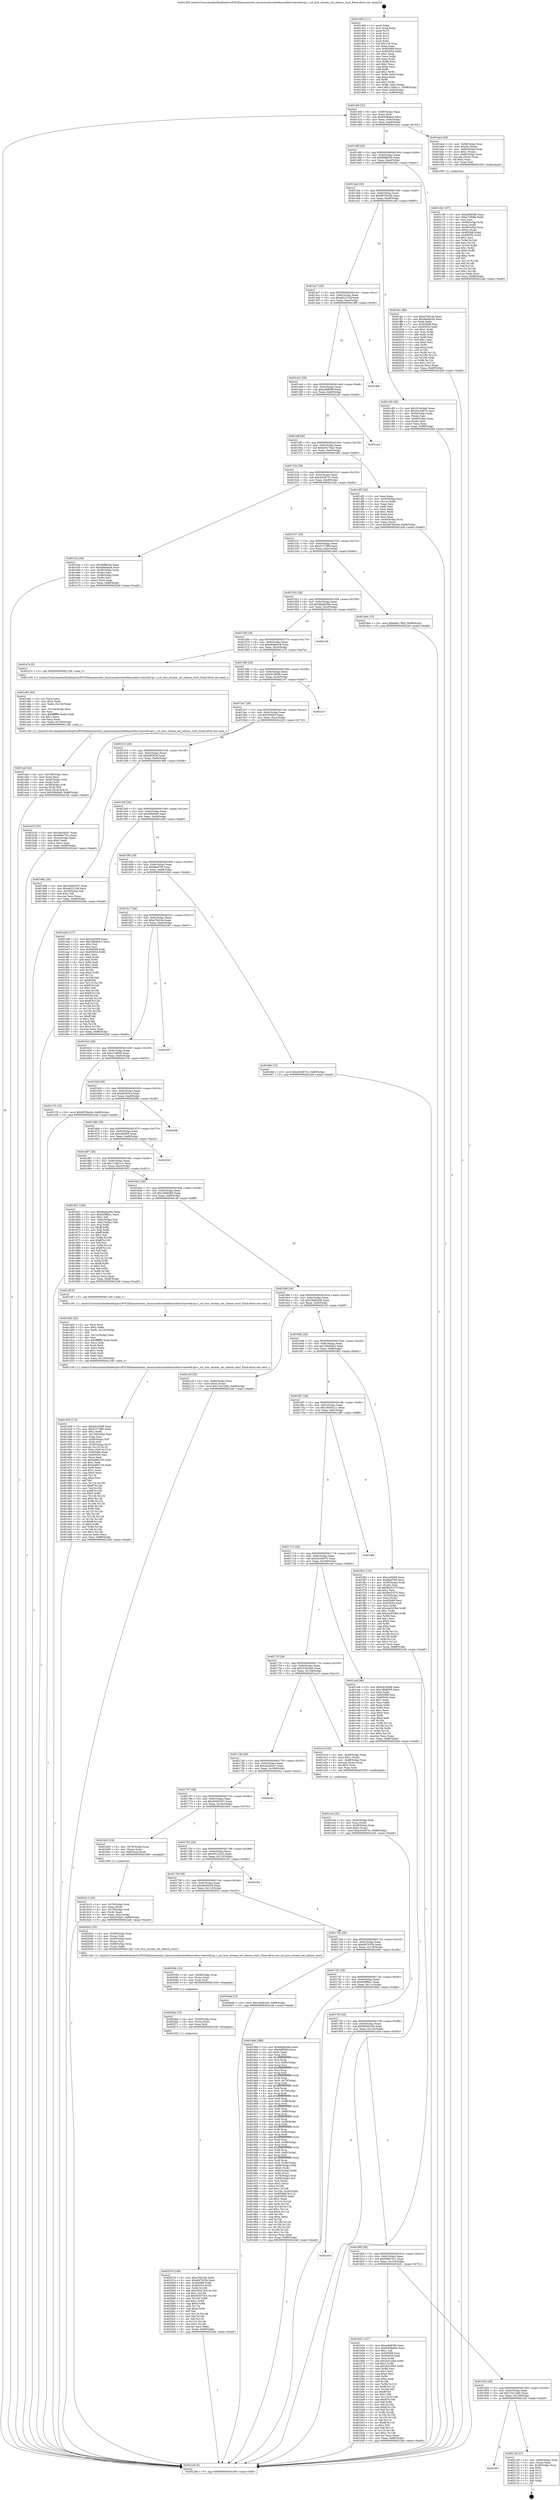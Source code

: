 digraph "0x401400" {
  label = "0x401400 (/mnt/c/Users/mathe/Desktop/tcc/POCII/binaries/extr_linuxsoundsocintelhaswellsst-haswell-ipc.c_sst_hsw_stream_set_silence_start_Final-ollvm.out::main(0))"
  labelloc = "t"
  node[shape=record]

  Entry [label="",width=0.3,height=0.3,shape=circle,fillcolor=black,style=filled]
  "0x40146f" [label="{
     0x40146f [32]\l
     | [instrs]\l
     &nbsp;&nbsp;0x40146f \<+6\>: mov -0x88(%rbp),%eax\l
     &nbsp;&nbsp;0x401475 \<+2\>: mov %eax,%ecx\l
     &nbsp;&nbsp;0x401477 \<+6\>: sub $0x8408a6a0,%ecx\l
     &nbsp;&nbsp;0x40147d \<+6\>: mov %eax,-0x9c(%rbp)\l
     &nbsp;&nbsp;0x401483 \<+6\>: mov %ecx,-0xa0(%rbp)\l
     &nbsp;&nbsp;0x401489 \<+6\>: je 0000000000401be4 \<main+0x7e4\>\l
  }"]
  "0x401be4" [label="{
     0x401be4 [39]\l
     | [instrs]\l
     &nbsp;&nbsp;0x401be4 \<+4\>: mov -0x68(%rbp),%rax\l
     &nbsp;&nbsp;0x401be8 \<+6\>: movl $0x64,(%rax)\l
     &nbsp;&nbsp;0x401bee \<+4\>: mov -0x60(%rbp),%rax\l
     &nbsp;&nbsp;0x401bf2 \<+6\>: movl $0x1,(%rax)\l
     &nbsp;&nbsp;0x401bf8 \<+4\>: mov -0x60(%rbp),%rax\l
     &nbsp;&nbsp;0x401bfc \<+3\>: movslq (%rax),%rax\l
     &nbsp;&nbsp;0x401bff \<+4\>: shl $0x2,%rax\l
     &nbsp;&nbsp;0x401c03 \<+3\>: mov %rax,%rdi\l
     &nbsp;&nbsp;0x401c06 \<+5\>: call 0000000000401050 \<malloc@plt\>\l
     | [calls]\l
     &nbsp;&nbsp;0x401050 \{1\} (unknown)\l
  }"]
  "0x40148f" [label="{
     0x40148f [28]\l
     | [instrs]\l
     &nbsp;&nbsp;0x40148f \<+5\>: jmp 0000000000401494 \<main+0x94\>\l
     &nbsp;&nbsp;0x401494 \<+6\>: mov -0x9c(%rbp),%eax\l
     &nbsp;&nbsp;0x40149a \<+5\>: sub $0x86ffa326,%eax\l
     &nbsp;&nbsp;0x40149f \<+6\>: mov %eax,-0xa4(%rbp)\l
     &nbsp;&nbsp;0x4014a5 \<+6\>: je 0000000000401fec \<main+0xbec\>\l
  }"]
  Exit [label="",width=0.3,height=0.3,shape=circle,fillcolor=black,style=filled,peripheries=2]
  "0x401fec" [label="{
     0x401fec [86]\l
     | [instrs]\l
     &nbsp;&nbsp;0x401fec \<+5\>: mov $0xa76d19a,%eax\l
     &nbsp;&nbsp;0x401ff1 \<+5\>: mov $0x4fa0453d,%ecx\l
     &nbsp;&nbsp;0x401ff6 \<+2\>: xor %edx,%edx\l
     &nbsp;&nbsp;0x401ff8 \<+7\>: mov 0x405068,%esi\l
     &nbsp;&nbsp;0x401fff \<+7\>: mov 0x405054,%edi\l
     &nbsp;&nbsp;0x402006 \<+3\>: sub $0x1,%edx\l
     &nbsp;&nbsp;0x402009 \<+3\>: mov %esi,%r8d\l
     &nbsp;&nbsp;0x40200c \<+3\>: add %edx,%r8d\l
     &nbsp;&nbsp;0x40200f \<+4\>: imul %r8d,%esi\l
     &nbsp;&nbsp;0x402013 \<+3\>: and $0x1,%esi\l
     &nbsp;&nbsp;0x402016 \<+3\>: cmp $0x0,%esi\l
     &nbsp;&nbsp;0x402019 \<+4\>: sete %r9b\l
     &nbsp;&nbsp;0x40201d \<+3\>: cmp $0xa,%edi\l
     &nbsp;&nbsp;0x402020 \<+4\>: setl %r10b\l
     &nbsp;&nbsp;0x402024 \<+3\>: mov %r9b,%r11b\l
     &nbsp;&nbsp;0x402027 \<+3\>: and %r10b,%r11b\l
     &nbsp;&nbsp;0x40202a \<+3\>: xor %r10b,%r9b\l
     &nbsp;&nbsp;0x40202d \<+3\>: or %r9b,%r11b\l
     &nbsp;&nbsp;0x402030 \<+4\>: test $0x1,%r11b\l
     &nbsp;&nbsp;0x402034 \<+3\>: cmovne %ecx,%eax\l
     &nbsp;&nbsp;0x402037 \<+6\>: mov %eax,-0x88(%rbp)\l
     &nbsp;&nbsp;0x40203d \<+5\>: jmp 00000000004022a8 \<main+0xea8\>\l
  }"]
  "0x4014ab" [label="{
     0x4014ab [28]\l
     | [instrs]\l
     &nbsp;&nbsp;0x4014ab \<+5\>: jmp 00000000004014b0 \<main+0xb0\>\l
     &nbsp;&nbsp;0x4014b0 \<+6\>: mov -0x9c(%rbp),%eax\l
     &nbsp;&nbsp;0x4014b6 \<+5\>: sub $0x9876bc0d,%eax\l
     &nbsp;&nbsp;0x4014bb \<+6\>: mov %eax,-0xa8(%rbp)\l
     &nbsp;&nbsp;0x4014c1 \<+6\>: je 0000000000401c85 \<main+0x885\>\l
  }"]
  "0x401847" [label="{
     0x401847\l
  }", style=dashed]
  "0x401c85" [label="{
     0x401c85 [36]\l
     | [instrs]\l
     &nbsp;&nbsp;0x401c85 \<+5\>: mov $0x323a3da0,%eax\l
     &nbsp;&nbsp;0x401c8a \<+5\>: mov $0x20c44976,%ecx\l
     &nbsp;&nbsp;0x401c8f \<+4\>: mov -0x50(%rbp),%rdx\l
     &nbsp;&nbsp;0x401c93 \<+2\>: mov (%rdx),%esi\l
     &nbsp;&nbsp;0x401c95 \<+4\>: mov -0x60(%rbp),%rdx\l
     &nbsp;&nbsp;0x401c99 \<+2\>: cmp (%rdx),%esi\l
     &nbsp;&nbsp;0x401c9b \<+3\>: cmovl %ecx,%eax\l
     &nbsp;&nbsp;0x401c9e \<+6\>: mov %eax,-0x88(%rbp)\l
     &nbsp;&nbsp;0x401ca4 \<+5\>: jmp 00000000004022a8 \<main+0xea8\>\l
  }"]
  "0x4014c7" [label="{
     0x4014c7 [28]\l
     | [instrs]\l
     &nbsp;&nbsp;0x4014c7 \<+5\>: jmp 00000000004014cc \<main+0xcc\>\l
     &nbsp;&nbsp;0x4014cc \<+6\>: mov -0x9c(%rbp),%eax\l
     &nbsp;&nbsp;0x4014d2 \<+5\>: sub $0xa622124f,%eax\l
     &nbsp;&nbsp;0x4014d7 \<+6\>: mov %eax,-0xac(%rbp)\l
     &nbsp;&nbsp;0x4014dd \<+6\>: je 00000000004019f9 \<main+0x5f9\>\l
  }"]
  "0x402128" [label="{
     0x402128 [21]\l
     | [instrs]\l
     &nbsp;&nbsp;0x402128 \<+4\>: mov -0x80(%rbp),%rax\l
     &nbsp;&nbsp;0x40212c \<+2\>: mov (%rax),%eax\l
     &nbsp;&nbsp;0x40212e \<+4\>: lea -0x28(%rbp),%rsp\l
     &nbsp;&nbsp;0x402132 \<+1\>: pop %rbx\l
     &nbsp;&nbsp;0x402133 \<+2\>: pop %r12\l
     &nbsp;&nbsp;0x402135 \<+2\>: pop %r13\l
     &nbsp;&nbsp;0x402137 \<+2\>: pop %r14\l
     &nbsp;&nbsp;0x402139 \<+2\>: pop %r15\l
     &nbsp;&nbsp;0x40213b \<+1\>: pop %rbp\l
     &nbsp;&nbsp;0x40213c \<+1\>: ret\l
  }"]
  "0x4019f9" [label="{
     0x4019f9\l
  }", style=dashed]
  "0x4014e3" [label="{
     0x4014e3 [28]\l
     | [instrs]\l
     &nbsp;&nbsp;0x4014e3 \<+5\>: jmp 00000000004014e8 \<main+0xe8\>\l
     &nbsp;&nbsp;0x4014e8 \<+6\>: mov -0x9c(%rbp),%eax\l
     &nbsp;&nbsp;0x4014ee \<+5\>: sub $0xadfd83fb,%eax\l
     &nbsp;&nbsp;0x4014f3 \<+6\>: mov %eax,-0xb0(%rbp)\l
     &nbsp;&nbsp;0x4014f9 \<+6\>: je 00000000004021a0 \<main+0xda0\>\l
  }"]
  "0x402079" [label="{
     0x402079 [100]\l
     | [instrs]\l
     &nbsp;&nbsp;0x402079 \<+5\>: mov $0xa76d19a,%edx\l
     &nbsp;&nbsp;0x40207e \<+5\>: mov $0x4fd7025b,%ecx\l
     &nbsp;&nbsp;0x402083 \<+8\>: mov 0x405068,%r8d\l
     &nbsp;&nbsp;0x40208b \<+8\>: mov 0x405054,%r9d\l
     &nbsp;&nbsp;0x402093 \<+3\>: mov %r8d,%r10d\l
     &nbsp;&nbsp;0x402096 \<+7\>: add $0x50547dc5,%r10d\l
     &nbsp;&nbsp;0x40209d \<+4\>: sub $0x1,%r10d\l
     &nbsp;&nbsp;0x4020a1 \<+7\>: sub $0x50547dc5,%r10d\l
     &nbsp;&nbsp;0x4020a8 \<+4\>: imul %r10d,%r8d\l
     &nbsp;&nbsp;0x4020ac \<+4\>: and $0x1,%r8d\l
     &nbsp;&nbsp;0x4020b0 \<+4\>: cmp $0x0,%r8d\l
     &nbsp;&nbsp;0x4020b4 \<+4\>: sete %r11b\l
     &nbsp;&nbsp;0x4020b8 \<+4\>: cmp $0xa,%r9d\l
     &nbsp;&nbsp;0x4020bc \<+3\>: setl %bl\l
     &nbsp;&nbsp;0x4020bf \<+3\>: mov %r11b,%r14b\l
     &nbsp;&nbsp;0x4020c2 \<+3\>: and %bl,%r14b\l
     &nbsp;&nbsp;0x4020c5 \<+3\>: xor %bl,%r11b\l
     &nbsp;&nbsp;0x4020c8 \<+3\>: or %r11b,%r14b\l
     &nbsp;&nbsp;0x4020cb \<+4\>: test $0x1,%r14b\l
     &nbsp;&nbsp;0x4020cf \<+3\>: cmovne %ecx,%edx\l
     &nbsp;&nbsp;0x4020d2 \<+6\>: mov %edx,-0x88(%rbp)\l
     &nbsp;&nbsp;0x4020d8 \<+5\>: jmp 00000000004022a8 \<main+0xea8\>\l
  }"]
  "0x4021a0" [label="{
     0x4021a0\l
  }", style=dashed]
  "0x4014ff" [label="{
     0x4014ff [28]\l
     | [instrs]\l
     &nbsp;&nbsp;0x4014ff \<+5\>: jmp 0000000000401504 \<main+0x104\>\l
     &nbsp;&nbsp;0x401504 \<+6\>: mov -0x9c(%rbp),%eax\l
     &nbsp;&nbsp;0x40150a \<+5\>: sub $0xbe8178a3,%eax\l
     &nbsp;&nbsp;0x40150f \<+6\>: mov %eax,-0xb4(%rbp)\l
     &nbsp;&nbsp;0x401515 \<+6\>: je 0000000000401df3 \<main+0x9f3\>\l
  }"]
  "0x40206a" [label="{
     0x40206a [15]\l
     | [instrs]\l
     &nbsp;&nbsp;0x40206a \<+4\>: mov -0x40(%rbp),%rax\l
     &nbsp;&nbsp;0x40206e \<+3\>: mov (%rax),%rax\l
     &nbsp;&nbsp;0x402071 \<+3\>: mov %rax,%rdi\l
     &nbsp;&nbsp;0x402074 \<+5\>: call 0000000000401030 \<free@plt\>\l
     | [calls]\l
     &nbsp;&nbsp;0x401030 \{1\} (unknown)\l
  }"]
  "0x401df3" [label="{
     0x401df3 [42]\l
     | [instrs]\l
     &nbsp;&nbsp;0x401df3 \<+2\>: xor %eax,%eax\l
     &nbsp;&nbsp;0x401df5 \<+4\>: mov -0x50(%rbp),%rcx\l
     &nbsp;&nbsp;0x401df9 \<+2\>: mov (%rcx),%edx\l
     &nbsp;&nbsp;0x401dfb \<+2\>: mov %eax,%esi\l
     &nbsp;&nbsp;0x401dfd \<+2\>: sub %edx,%esi\l
     &nbsp;&nbsp;0x401dff \<+2\>: mov %eax,%edx\l
     &nbsp;&nbsp;0x401e01 \<+3\>: sub $0x1,%edx\l
     &nbsp;&nbsp;0x401e04 \<+2\>: add %edx,%esi\l
     &nbsp;&nbsp;0x401e06 \<+2\>: sub %esi,%eax\l
     &nbsp;&nbsp;0x401e08 \<+4\>: mov -0x50(%rbp),%rcx\l
     &nbsp;&nbsp;0x401e0c \<+2\>: mov %eax,(%rcx)\l
     &nbsp;&nbsp;0x401e0e \<+10\>: movl $0x9876bc0d,-0x88(%rbp)\l
     &nbsp;&nbsp;0x401e18 \<+5\>: jmp 00000000004022a8 \<main+0xea8\>\l
  }"]
  "0x40151b" [label="{
     0x40151b [28]\l
     | [instrs]\l
     &nbsp;&nbsp;0x40151b \<+5\>: jmp 0000000000401520 \<main+0x120\>\l
     &nbsp;&nbsp;0x401520 \<+6\>: mov -0x9c(%rbp),%eax\l
     &nbsp;&nbsp;0x401526 \<+5\>: sub $0xc043673c,%eax\l
     &nbsp;&nbsp;0x40152b \<+6\>: mov %eax,-0xb8(%rbp)\l
     &nbsp;&nbsp;0x401531 \<+6\>: je 0000000000401e5a \<main+0xa5a\>\l
  }"]
  "0x40205b" [label="{
     0x40205b [15]\l
     | [instrs]\l
     &nbsp;&nbsp;0x40205b \<+4\>: mov -0x58(%rbp),%rax\l
     &nbsp;&nbsp;0x40205f \<+3\>: mov (%rax),%rax\l
     &nbsp;&nbsp;0x402062 \<+3\>: mov %rax,%rdi\l
     &nbsp;&nbsp;0x402065 \<+5\>: call 0000000000401030 \<free@plt\>\l
     | [calls]\l
     &nbsp;&nbsp;0x401030 \{1\} (unknown)\l
  }"]
  "0x401e5a" [label="{
     0x401e5a [36]\l
     | [instrs]\l
     &nbsp;&nbsp;0x401e5a \<+5\>: mov $0x86ffa326,%eax\l
     &nbsp;&nbsp;0x401e5f \<+5\>: mov $0xe80ebe28,%ecx\l
     &nbsp;&nbsp;0x401e64 \<+4\>: mov -0x38(%rbp),%rdx\l
     &nbsp;&nbsp;0x401e68 \<+2\>: mov (%rdx),%esi\l
     &nbsp;&nbsp;0x401e6a \<+4\>: mov -0x48(%rbp),%rdx\l
     &nbsp;&nbsp;0x401e6e \<+2\>: cmp (%rdx),%esi\l
     &nbsp;&nbsp;0x401e70 \<+3\>: cmovl %ecx,%eax\l
     &nbsp;&nbsp;0x401e73 \<+6\>: mov %eax,-0x88(%rbp)\l
     &nbsp;&nbsp;0x401e79 \<+5\>: jmp 00000000004022a8 \<main+0xea8\>\l
  }"]
  "0x401537" [label="{
     0x401537 [28]\l
     | [instrs]\l
     &nbsp;&nbsp;0x401537 \<+5\>: jmp 000000000040153c \<main+0x13c\>\l
     &nbsp;&nbsp;0x40153c \<+6\>: mov -0x9c(%rbp),%eax\l
     &nbsp;&nbsp;0x401542 \<+5\>: sub $0xd1573ff4,%eax\l
     &nbsp;&nbsp;0x401547 \<+6\>: mov %eax,-0xbc(%rbp)\l
     &nbsp;&nbsp;0x40154d \<+6\>: je 0000000000401de4 \<main+0x9e4\>\l
  }"]
  "0x401eaf" [label="{
     0x401eaf [42]\l
     | [instrs]\l
     &nbsp;&nbsp;0x401eaf \<+6\>: mov -0x138(%rbp),%ecx\l
     &nbsp;&nbsp;0x401eb5 \<+3\>: imul %eax,%ecx\l
     &nbsp;&nbsp;0x401eb8 \<+4\>: mov -0x40(%rbp),%rdi\l
     &nbsp;&nbsp;0x401ebc \<+3\>: mov (%rdi),%rdi\l
     &nbsp;&nbsp;0x401ebf \<+4\>: mov -0x38(%rbp),%r8\l
     &nbsp;&nbsp;0x401ec3 \<+3\>: movslq (%r8),%r8\l
     &nbsp;&nbsp;0x401ec6 \<+4\>: mov %ecx,(%rdi,%r8,4)\l
     &nbsp;&nbsp;0x401eca \<+10\>: movl $0x589d0d6,-0x88(%rbp)\l
     &nbsp;&nbsp;0x401ed4 \<+5\>: jmp 00000000004022a8 \<main+0xea8\>\l
  }"]
  "0x401de4" [label="{
     0x401de4 [15]\l
     | [instrs]\l
     &nbsp;&nbsp;0x401de4 \<+10\>: movl $0xbe8178a3,-0x88(%rbp)\l
     &nbsp;&nbsp;0x401dee \<+5\>: jmp 00000000004022a8 \<main+0xea8\>\l
  }"]
  "0x401553" [label="{
     0x401553 [28]\l
     | [instrs]\l
     &nbsp;&nbsp;0x401553 \<+5\>: jmp 0000000000401558 \<main+0x158\>\l
     &nbsp;&nbsp;0x401558 \<+6\>: mov -0x9c(%rbp),%eax\l
     &nbsp;&nbsp;0x40155e \<+5\>: sub $0xdba0a38a,%eax\l
     &nbsp;&nbsp;0x401563 \<+6\>: mov %eax,-0xc0(%rbp)\l
     &nbsp;&nbsp;0x401569 \<+6\>: je 000000000040213d \<main+0xd3d\>\l
  }"]
  "0x401e83" [label="{
     0x401e83 [44]\l
     | [instrs]\l
     &nbsp;&nbsp;0x401e83 \<+2\>: xor %ecx,%ecx\l
     &nbsp;&nbsp;0x401e85 \<+5\>: mov $0x2,%edx\l
     &nbsp;&nbsp;0x401e8a \<+6\>: mov %edx,-0x134(%rbp)\l
     &nbsp;&nbsp;0x401e90 \<+1\>: cltd\l
     &nbsp;&nbsp;0x401e91 \<+6\>: mov -0x134(%rbp),%esi\l
     &nbsp;&nbsp;0x401e97 \<+2\>: idiv %esi\l
     &nbsp;&nbsp;0x401e99 \<+6\>: imul $0xfffffffe,%edx,%edx\l
     &nbsp;&nbsp;0x401e9f \<+3\>: sub $0x1,%ecx\l
     &nbsp;&nbsp;0x401ea2 \<+2\>: sub %ecx,%edx\l
     &nbsp;&nbsp;0x401ea4 \<+6\>: mov %edx,-0x138(%rbp)\l
     &nbsp;&nbsp;0x401eaa \<+5\>: call 0000000000401160 \<next_i\>\l
     | [calls]\l
     &nbsp;&nbsp;0x401160 \{1\} (/mnt/c/Users/mathe/Desktop/tcc/POCII/binaries/extr_linuxsoundsocintelhaswellsst-haswell-ipc.c_sst_hsw_stream_set_silence_start_Final-ollvm.out::next_i)\l
  }"]
  "0x40213d" [label="{
     0x40213d\l
  }", style=dashed]
  "0x40156f" [label="{
     0x40156f [28]\l
     | [instrs]\l
     &nbsp;&nbsp;0x40156f \<+5\>: jmp 0000000000401574 \<main+0x174\>\l
     &nbsp;&nbsp;0x401574 \<+6\>: mov -0x9c(%rbp),%eax\l
     &nbsp;&nbsp;0x40157a \<+5\>: sub $0xe80ebe28,%eax\l
     &nbsp;&nbsp;0x40157f \<+6\>: mov %eax,-0xc4(%rbp)\l
     &nbsp;&nbsp;0x401585 \<+6\>: je 0000000000401e7e \<main+0xa7e\>\l
  }"]
  "0x401e3a" [label="{
     0x401e3a [32]\l
     | [instrs]\l
     &nbsp;&nbsp;0x401e3a \<+4\>: mov -0x40(%rbp),%rdi\l
     &nbsp;&nbsp;0x401e3e \<+3\>: mov %rax,(%rdi)\l
     &nbsp;&nbsp;0x401e41 \<+4\>: mov -0x38(%rbp),%rax\l
     &nbsp;&nbsp;0x401e45 \<+6\>: movl $0x0,(%rax)\l
     &nbsp;&nbsp;0x401e4b \<+10\>: movl $0xc043673c,-0x88(%rbp)\l
     &nbsp;&nbsp;0x401e55 \<+5\>: jmp 00000000004022a8 \<main+0xea8\>\l
  }"]
  "0x401e7e" [label="{
     0x401e7e [5]\l
     | [instrs]\l
     &nbsp;&nbsp;0x401e7e \<+5\>: call 0000000000401160 \<next_i\>\l
     | [calls]\l
     &nbsp;&nbsp;0x401160 \{1\} (/mnt/c/Users/mathe/Desktop/tcc/POCII/binaries/extr_linuxsoundsocintelhaswellsst-haswell-ipc.c_sst_hsw_stream_set_silence_start_Final-ollvm.out::next_i)\l
  }"]
  "0x40158b" [label="{
     0x40158b [28]\l
     | [instrs]\l
     &nbsp;&nbsp;0x40158b \<+5\>: jmp 0000000000401590 \<main+0x190\>\l
     &nbsp;&nbsp;0x401590 \<+6\>: mov -0x9c(%rbp),%eax\l
     &nbsp;&nbsp;0x401596 \<+5\>: sub $0xfcb18598,%eax\l
     &nbsp;&nbsp;0x40159b \<+6\>: mov %eax,-0xc8(%rbp)\l
     &nbsp;&nbsp;0x4015a1 \<+6\>: je 00000000004021e7 \<main+0xde7\>\l
  }"]
  "0x401d38" [label="{
     0x401d38 [172]\l
     | [instrs]\l
     &nbsp;&nbsp;0x401d38 \<+5\>: mov $0xfcb18598,%ecx\l
     &nbsp;&nbsp;0x401d3d \<+5\>: mov $0xd1573ff4,%edx\l
     &nbsp;&nbsp;0x401d42 \<+3\>: mov $0x1,%r8b\l
     &nbsp;&nbsp;0x401d45 \<+6\>: mov -0x130(%rbp),%esi\l
     &nbsp;&nbsp;0x401d4b \<+3\>: imul %eax,%esi\l
     &nbsp;&nbsp;0x401d4e \<+4\>: mov -0x58(%rbp),%r9\l
     &nbsp;&nbsp;0x401d52 \<+3\>: mov (%r9),%r9\l
     &nbsp;&nbsp;0x401d55 \<+4\>: mov -0x50(%rbp),%r10\l
     &nbsp;&nbsp;0x401d59 \<+3\>: movslq (%r10),%r10\l
     &nbsp;&nbsp;0x401d5c \<+4\>: mov %esi,(%r9,%r10,4)\l
     &nbsp;&nbsp;0x401d60 \<+7\>: mov 0x405068,%eax\l
     &nbsp;&nbsp;0x401d67 \<+7\>: mov 0x405054,%esi\l
     &nbsp;&nbsp;0x401d6e \<+2\>: mov %eax,%edi\l
     &nbsp;&nbsp;0x401d70 \<+6\>: sub $0xda992103,%edi\l
     &nbsp;&nbsp;0x401d76 \<+3\>: sub $0x1,%edi\l
     &nbsp;&nbsp;0x401d79 \<+6\>: add $0xda992103,%edi\l
     &nbsp;&nbsp;0x401d7f \<+3\>: imul %edi,%eax\l
     &nbsp;&nbsp;0x401d82 \<+3\>: and $0x1,%eax\l
     &nbsp;&nbsp;0x401d85 \<+3\>: cmp $0x0,%eax\l
     &nbsp;&nbsp;0x401d88 \<+4\>: sete %r11b\l
     &nbsp;&nbsp;0x401d8c \<+3\>: cmp $0xa,%esi\l
     &nbsp;&nbsp;0x401d8f \<+3\>: setl %bl\l
     &nbsp;&nbsp;0x401d92 \<+3\>: mov %r11b,%r14b\l
     &nbsp;&nbsp;0x401d95 \<+4\>: xor $0xff,%r14b\l
     &nbsp;&nbsp;0x401d99 \<+3\>: mov %bl,%r15b\l
     &nbsp;&nbsp;0x401d9c \<+4\>: xor $0xff,%r15b\l
     &nbsp;&nbsp;0x401da0 \<+4\>: xor $0x0,%r8b\l
     &nbsp;&nbsp;0x401da4 \<+3\>: mov %r14b,%r12b\l
     &nbsp;&nbsp;0x401da7 \<+4\>: and $0x0,%r12b\l
     &nbsp;&nbsp;0x401dab \<+3\>: and %r8b,%r11b\l
     &nbsp;&nbsp;0x401dae \<+3\>: mov %r15b,%r13b\l
     &nbsp;&nbsp;0x401db1 \<+4\>: and $0x0,%r13b\l
     &nbsp;&nbsp;0x401db5 \<+3\>: and %r8b,%bl\l
     &nbsp;&nbsp;0x401db8 \<+3\>: or %r11b,%r12b\l
     &nbsp;&nbsp;0x401dbb \<+3\>: or %bl,%r13b\l
     &nbsp;&nbsp;0x401dbe \<+3\>: xor %r13b,%r12b\l
     &nbsp;&nbsp;0x401dc1 \<+3\>: or %r15b,%r14b\l
     &nbsp;&nbsp;0x401dc4 \<+4\>: xor $0xff,%r14b\l
     &nbsp;&nbsp;0x401dc8 \<+4\>: or $0x0,%r8b\l
     &nbsp;&nbsp;0x401dcc \<+3\>: and %r8b,%r14b\l
     &nbsp;&nbsp;0x401dcf \<+3\>: or %r14b,%r12b\l
     &nbsp;&nbsp;0x401dd2 \<+4\>: test $0x1,%r12b\l
     &nbsp;&nbsp;0x401dd6 \<+3\>: cmovne %edx,%ecx\l
     &nbsp;&nbsp;0x401dd9 \<+6\>: mov %ecx,-0x88(%rbp)\l
     &nbsp;&nbsp;0x401ddf \<+5\>: jmp 00000000004022a8 \<main+0xea8\>\l
  }"]
  "0x4021e7" [label="{
     0x4021e7\l
  }", style=dashed]
  "0x4015a7" [label="{
     0x4015a7 [28]\l
     | [instrs]\l
     &nbsp;&nbsp;0x4015a7 \<+5\>: jmp 00000000004015ac \<main+0x1ac\>\l
     &nbsp;&nbsp;0x4015ac \<+6\>: mov -0x9c(%rbp),%eax\l
     &nbsp;&nbsp;0x4015b2 \<+5\>: sub $0x554dc5,%eax\l
     &nbsp;&nbsp;0x4015b7 \<+6\>: mov %eax,-0xcc(%rbp)\l
     &nbsp;&nbsp;0x4015bd \<+6\>: je 0000000000401b33 \<main+0x733\>\l
  }"]
  "0x401d04" [label="{
     0x401d04 [52]\l
     | [instrs]\l
     &nbsp;&nbsp;0x401d04 \<+2\>: xor %ecx,%ecx\l
     &nbsp;&nbsp;0x401d06 \<+5\>: mov $0x2,%edx\l
     &nbsp;&nbsp;0x401d0b \<+6\>: mov %edx,-0x12c(%rbp)\l
     &nbsp;&nbsp;0x401d11 \<+1\>: cltd\l
     &nbsp;&nbsp;0x401d12 \<+6\>: mov -0x12c(%rbp),%esi\l
     &nbsp;&nbsp;0x401d18 \<+2\>: idiv %esi\l
     &nbsp;&nbsp;0x401d1a \<+6\>: imul $0xfffffffe,%edx,%edx\l
     &nbsp;&nbsp;0x401d20 \<+2\>: mov %ecx,%edi\l
     &nbsp;&nbsp;0x401d22 \<+2\>: sub %edx,%edi\l
     &nbsp;&nbsp;0x401d24 \<+2\>: mov %ecx,%edx\l
     &nbsp;&nbsp;0x401d26 \<+3\>: sub $0x1,%edx\l
     &nbsp;&nbsp;0x401d29 \<+2\>: add %edx,%edi\l
     &nbsp;&nbsp;0x401d2b \<+2\>: sub %edi,%ecx\l
     &nbsp;&nbsp;0x401d2d \<+6\>: mov %ecx,-0x130(%rbp)\l
     &nbsp;&nbsp;0x401d33 \<+5\>: call 0000000000401160 \<next_i\>\l
     | [calls]\l
     &nbsp;&nbsp;0x401160 \{1\} (/mnt/c/Users/mathe/Desktop/tcc/POCII/binaries/extr_linuxsoundsocintelhaswellsst-haswell-ipc.c_sst_hsw_stream_set_silence_start_Final-ollvm.out::next_i)\l
  }"]
  "0x401b33" [label="{
     0x401b33 [30]\l
     | [instrs]\l
     &nbsp;&nbsp;0x401b33 \<+5\>: mov $0x3ae392e7,%eax\l
     &nbsp;&nbsp;0x401b38 \<+5\>: mov $0x698a781c,%ecx\l
     &nbsp;&nbsp;0x401b3d \<+3\>: mov -0x2c(%rbp),%edx\l
     &nbsp;&nbsp;0x401b40 \<+3\>: cmp $0x0,%edx\l
     &nbsp;&nbsp;0x401b43 \<+3\>: cmove %ecx,%eax\l
     &nbsp;&nbsp;0x401b46 \<+6\>: mov %eax,-0x88(%rbp)\l
     &nbsp;&nbsp;0x401b4c \<+5\>: jmp 00000000004022a8 \<main+0xea8\>\l
  }"]
  "0x4015c3" [label="{
     0x4015c3 [28]\l
     | [instrs]\l
     &nbsp;&nbsp;0x4015c3 \<+5\>: jmp 00000000004015c8 \<main+0x1c8\>\l
     &nbsp;&nbsp;0x4015c8 \<+6\>: mov -0x9c(%rbp),%eax\l
     &nbsp;&nbsp;0x4015ce \<+5\>: sub $0x4df5626,%eax\l
     &nbsp;&nbsp;0x4015d3 \<+6\>: mov %eax,-0xd0(%rbp)\l
     &nbsp;&nbsp;0x4015d9 \<+6\>: je 00000000004019db \<main+0x5db\>\l
  }"]
  "0x401c0b" [label="{
     0x401c0b [107]\l
     | [instrs]\l
     &nbsp;&nbsp;0x401c0b \<+5\>: mov $0xadfd83fb,%ecx\l
     &nbsp;&nbsp;0x401c10 \<+5\>: mov $0xa7c969b,%edx\l
     &nbsp;&nbsp;0x401c15 \<+2\>: xor %esi,%esi\l
     &nbsp;&nbsp;0x401c17 \<+4\>: mov -0x58(%rbp),%rdi\l
     &nbsp;&nbsp;0x401c1b \<+3\>: mov %rax,(%rdi)\l
     &nbsp;&nbsp;0x401c1e \<+4\>: mov -0x50(%rbp),%rax\l
     &nbsp;&nbsp;0x401c22 \<+6\>: movl $0x0,(%rax)\l
     &nbsp;&nbsp;0x401c28 \<+8\>: mov 0x405068,%r8d\l
     &nbsp;&nbsp;0x401c30 \<+8\>: mov 0x405054,%r9d\l
     &nbsp;&nbsp;0x401c38 \<+3\>: sub $0x1,%esi\l
     &nbsp;&nbsp;0x401c3b \<+3\>: mov %r8d,%r10d\l
     &nbsp;&nbsp;0x401c3e \<+3\>: add %esi,%r10d\l
     &nbsp;&nbsp;0x401c41 \<+4\>: imul %r10d,%r8d\l
     &nbsp;&nbsp;0x401c45 \<+4\>: and $0x1,%r8d\l
     &nbsp;&nbsp;0x401c49 \<+4\>: cmp $0x0,%r8d\l
     &nbsp;&nbsp;0x401c4d \<+4\>: sete %r11b\l
     &nbsp;&nbsp;0x401c51 \<+4\>: cmp $0xa,%r9d\l
     &nbsp;&nbsp;0x401c55 \<+3\>: setl %bl\l
     &nbsp;&nbsp;0x401c58 \<+3\>: mov %r11b,%r14b\l
     &nbsp;&nbsp;0x401c5b \<+3\>: and %bl,%r14b\l
     &nbsp;&nbsp;0x401c5e \<+3\>: xor %bl,%r11b\l
     &nbsp;&nbsp;0x401c61 \<+3\>: or %r11b,%r14b\l
     &nbsp;&nbsp;0x401c64 \<+4\>: test $0x1,%r14b\l
     &nbsp;&nbsp;0x401c68 \<+3\>: cmovne %edx,%ecx\l
     &nbsp;&nbsp;0x401c6b \<+6\>: mov %ecx,-0x88(%rbp)\l
     &nbsp;&nbsp;0x401c71 \<+5\>: jmp 00000000004022a8 \<main+0xea8\>\l
  }"]
  "0x4019db" [label="{
     0x4019db [30]\l
     | [instrs]\l
     &nbsp;&nbsp;0x4019db \<+5\>: mov $0x3b565357,%eax\l
     &nbsp;&nbsp;0x4019e0 \<+5\>: mov $0xa622124f,%ecx\l
     &nbsp;&nbsp;0x4019e5 \<+3\>: mov -0x2d(%rbp),%dl\l
     &nbsp;&nbsp;0x4019e8 \<+3\>: test $0x1,%dl\l
     &nbsp;&nbsp;0x4019eb \<+3\>: cmovne %ecx,%eax\l
     &nbsp;&nbsp;0x4019ee \<+6\>: mov %eax,-0x88(%rbp)\l
     &nbsp;&nbsp;0x4019f4 \<+5\>: jmp 00000000004022a8 \<main+0xea8\>\l
  }"]
  "0x4015df" [label="{
     0x4015df [28]\l
     | [instrs]\l
     &nbsp;&nbsp;0x4015df \<+5\>: jmp 00000000004015e4 \<main+0x1e4\>\l
     &nbsp;&nbsp;0x4015e4 \<+6\>: mov -0x9c(%rbp),%eax\l
     &nbsp;&nbsp;0x4015ea \<+5\>: sub $0x589d0d6,%eax\l
     &nbsp;&nbsp;0x4015ef \<+6\>: mov %eax,-0xd4(%rbp)\l
     &nbsp;&nbsp;0x4015f5 \<+6\>: je 0000000000401ed9 \<main+0xad9\>\l
  }"]
  "0x40182b" [label="{
     0x40182b [28]\l
     | [instrs]\l
     &nbsp;&nbsp;0x40182b \<+5\>: jmp 0000000000401830 \<main+0x430\>\l
     &nbsp;&nbsp;0x401830 \<+6\>: mov -0x9c(%rbp),%eax\l
     &nbsp;&nbsp;0x401836 \<+5\>: sub $0x7cbc1dd5,%eax\l
     &nbsp;&nbsp;0x40183b \<+6\>: mov %eax,-0x128(%rbp)\l
     &nbsp;&nbsp;0x401841 \<+6\>: je 0000000000402128 \<main+0xd28\>\l
  }"]
  "0x401ed9" [label="{
     0x401ed9 [137]\l
     | [instrs]\l
     &nbsp;&nbsp;0x401ed9 \<+5\>: mov $0xcaf2609,%eax\l
     &nbsp;&nbsp;0x401ede \<+5\>: mov $0x18b063c3,%ecx\l
     &nbsp;&nbsp;0x401ee3 \<+2\>: mov $0x1,%dl\l
     &nbsp;&nbsp;0x401ee5 \<+2\>: xor %esi,%esi\l
     &nbsp;&nbsp;0x401ee7 \<+7\>: mov 0x405068,%edi\l
     &nbsp;&nbsp;0x401eee \<+8\>: mov 0x405054,%r8d\l
     &nbsp;&nbsp;0x401ef6 \<+3\>: sub $0x1,%esi\l
     &nbsp;&nbsp;0x401ef9 \<+3\>: mov %edi,%r9d\l
     &nbsp;&nbsp;0x401efc \<+3\>: add %esi,%r9d\l
     &nbsp;&nbsp;0x401eff \<+4\>: imul %r9d,%edi\l
     &nbsp;&nbsp;0x401f03 \<+3\>: and $0x1,%edi\l
     &nbsp;&nbsp;0x401f06 \<+3\>: cmp $0x0,%edi\l
     &nbsp;&nbsp;0x401f09 \<+4\>: sete %r10b\l
     &nbsp;&nbsp;0x401f0d \<+4\>: cmp $0xa,%r8d\l
     &nbsp;&nbsp;0x401f11 \<+4\>: setl %r11b\l
     &nbsp;&nbsp;0x401f15 \<+3\>: mov %r10b,%bl\l
     &nbsp;&nbsp;0x401f18 \<+3\>: xor $0xff,%bl\l
     &nbsp;&nbsp;0x401f1b \<+3\>: mov %r11b,%r14b\l
     &nbsp;&nbsp;0x401f1e \<+4\>: xor $0xff,%r14b\l
     &nbsp;&nbsp;0x401f22 \<+3\>: xor $0x1,%dl\l
     &nbsp;&nbsp;0x401f25 \<+3\>: mov %bl,%r15b\l
     &nbsp;&nbsp;0x401f28 \<+4\>: and $0xff,%r15b\l
     &nbsp;&nbsp;0x401f2c \<+3\>: and %dl,%r10b\l
     &nbsp;&nbsp;0x401f2f \<+3\>: mov %r14b,%r12b\l
     &nbsp;&nbsp;0x401f32 \<+4\>: and $0xff,%r12b\l
     &nbsp;&nbsp;0x401f36 \<+3\>: and %dl,%r11b\l
     &nbsp;&nbsp;0x401f39 \<+3\>: or %r10b,%r15b\l
     &nbsp;&nbsp;0x401f3c \<+3\>: or %r11b,%r12b\l
     &nbsp;&nbsp;0x401f3f \<+3\>: xor %r12b,%r15b\l
     &nbsp;&nbsp;0x401f42 \<+3\>: or %r14b,%bl\l
     &nbsp;&nbsp;0x401f45 \<+3\>: xor $0xff,%bl\l
     &nbsp;&nbsp;0x401f48 \<+3\>: or $0x1,%dl\l
     &nbsp;&nbsp;0x401f4b \<+2\>: and %dl,%bl\l
     &nbsp;&nbsp;0x401f4d \<+3\>: or %bl,%r15b\l
     &nbsp;&nbsp;0x401f50 \<+4\>: test $0x1,%r15b\l
     &nbsp;&nbsp;0x401f54 \<+3\>: cmovne %ecx,%eax\l
     &nbsp;&nbsp;0x401f57 \<+6\>: mov %eax,-0x88(%rbp)\l
     &nbsp;&nbsp;0x401f5d \<+5\>: jmp 00000000004022a8 \<main+0xea8\>\l
  }"]
  "0x4015fb" [label="{
     0x4015fb [28]\l
     | [instrs]\l
     &nbsp;&nbsp;0x4015fb \<+5\>: jmp 0000000000401600 \<main+0x200\>\l
     &nbsp;&nbsp;0x401600 \<+6\>: mov -0x9c(%rbp),%eax\l
     &nbsp;&nbsp;0x401606 \<+5\>: sub $0x8aef795,%eax\l
     &nbsp;&nbsp;0x40160b \<+6\>: mov %eax,-0xd8(%rbp)\l
     &nbsp;&nbsp;0x401611 \<+6\>: je 0000000000401fdd \<main+0xbdd\>\l
  }"]
  "0x401b51" [label="{
     0x401b51 [147]\l
     | [instrs]\l
     &nbsp;&nbsp;0x401b51 \<+5\>: mov $0xadfd83fb,%eax\l
     &nbsp;&nbsp;0x401b56 \<+5\>: mov $0x8408a6a0,%ecx\l
     &nbsp;&nbsp;0x401b5b \<+2\>: mov $0x1,%dl\l
     &nbsp;&nbsp;0x401b5d \<+7\>: mov 0x405068,%esi\l
     &nbsp;&nbsp;0x401b64 \<+7\>: mov 0x405054,%edi\l
     &nbsp;&nbsp;0x401b6b \<+3\>: mov %esi,%r8d\l
     &nbsp;&nbsp;0x401b6e \<+7\>: add $0x2b3c2fa0,%r8d\l
     &nbsp;&nbsp;0x401b75 \<+4\>: sub $0x1,%r8d\l
     &nbsp;&nbsp;0x401b79 \<+7\>: sub $0x2b3c2fa0,%r8d\l
     &nbsp;&nbsp;0x401b80 \<+4\>: imul %r8d,%esi\l
     &nbsp;&nbsp;0x401b84 \<+3\>: and $0x1,%esi\l
     &nbsp;&nbsp;0x401b87 \<+3\>: cmp $0x0,%esi\l
     &nbsp;&nbsp;0x401b8a \<+4\>: sete %r9b\l
     &nbsp;&nbsp;0x401b8e \<+3\>: cmp $0xa,%edi\l
     &nbsp;&nbsp;0x401b91 \<+4\>: setl %r10b\l
     &nbsp;&nbsp;0x401b95 \<+3\>: mov %r9b,%r11b\l
     &nbsp;&nbsp;0x401b98 \<+4\>: xor $0xff,%r11b\l
     &nbsp;&nbsp;0x401b9c \<+3\>: mov %r10b,%bl\l
     &nbsp;&nbsp;0x401b9f \<+3\>: xor $0xff,%bl\l
     &nbsp;&nbsp;0x401ba2 \<+3\>: xor $0x1,%dl\l
     &nbsp;&nbsp;0x401ba5 \<+3\>: mov %r11b,%r14b\l
     &nbsp;&nbsp;0x401ba8 \<+4\>: and $0xff,%r14b\l
     &nbsp;&nbsp;0x401bac \<+3\>: and %dl,%r9b\l
     &nbsp;&nbsp;0x401baf \<+3\>: mov %bl,%r15b\l
     &nbsp;&nbsp;0x401bb2 \<+4\>: and $0xff,%r15b\l
     &nbsp;&nbsp;0x401bb6 \<+3\>: and %dl,%r10b\l
     &nbsp;&nbsp;0x401bb9 \<+3\>: or %r9b,%r14b\l
     &nbsp;&nbsp;0x401bbc \<+3\>: or %r10b,%r15b\l
     &nbsp;&nbsp;0x401bbf \<+3\>: xor %r15b,%r14b\l
     &nbsp;&nbsp;0x401bc2 \<+3\>: or %bl,%r11b\l
     &nbsp;&nbsp;0x401bc5 \<+4\>: xor $0xff,%r11b\l
     &nbsp;&nbsp;0x401bc9 \<+3\>: or $0x1,%dl\l
     &nbsp;&nbsp;0x401bcc \<+3\>: and %dl,%r11b\l
     &nbsp;&nbsp;0x401bcf \<+3\>: or %r11b,%r14b\l
     &nbsp;&nbsp;0x401bd2 \<+4\>: test $0x1,%r14b\l
     &nbsp;&nbsp;0x401bd6 \<+3\>: cmovne %ecx,%eax\l
     &nbsp;&nbsp;0x401bd9 \<+6\>: mov %eax,-0x88(%rbp)\l
     &nbsp;&nbsp;0x401bdf \<+5\>: jmp 00000000004022a8 \<main+0xea8\>\l
  }"]
  "0x401fdd" [label="{
     0x401fdd [15]\l
     | [instrs]\l
     &nbsp;&nbsp;0x401fdd \<+10\>: movl $0xc043673c,-0x88(%rbp)\l
     &nbsp;&nbsp;0x401fe7 \<+5\>: jmp 00000000004022a8 \<main+0xea8\>\l
  }"]
  "0x401617" [label="{
     0x401617 [28]\l
     | [instrs]\l
     &nbsp;&nbsp;0x401617 \<+5\>: jmp 000000000040161c \<main+0x21c\>\l
     &nbsp;&nbsp;0x40161c \<+6\>: mov -0x9c(%rbp),%eax\l
     &nbsp;&nbsp;0x401622 \<+5\>: sub $0xa76d19a,%eax\l
     &nbsp;&nbsp;0x401627 \<+6\>: mov %eax,-0xdc(%rbp)\l
     &nbsp;&nbsp;0x40162d \<+6\>: je 0000000000402267 \<main+0xe67\>\l
  }"]
  "0x40180f" [label="{
     0x40180f [28]\l
     | [instrs]\l
     &nbsp;&nbsp;0x40180f \<+5\>: jmp 0000000000401814 \<main+0x414\>\l
     &nbsp;&nbsp;0x401814 \<+6\>: mov -0x9c(%rbp),%eax\l
     &nbsp;&nbsp;0x40181a \<+5\>: sub $0x698a781c,%eax\l
     &nbsp;&nbsp;0x40181f \<+6\>: mov %eax,-0x124(%rbp)\l
     &nbsp;&nbsp;0x401825 \<+6\>: je 0000000000401b51 \<main+0x751\>\l
  }"]
  "0x402267" [label="{
     0x402267\l
  }", style=dashed]
  "0x401633" [label="{
     0x401633 [28]\l
     | [instrs]\l
     &nbsp;&nbsp;0x401633 \<+5\>: jmp 0000000000401638 \<main+0x238\>\l
     &nbsp;&nbsp;0x401638 \<+6\>: mov -0x9c(%rbp),%eax\l
     &nbsp;&nbsp;0x40163e \<+5\>: sub $0xa7c969b,%eax\l
     &nbsp;&nbsp;0x401643 \<+6\>: mov %eax,-0xe0(%rbp)\l
     &nbsp;&nbsp;0x401649 \<+6\>: je 0000000000401c76 \<main+0x876\>\l
  }"]
  "0x401a54" [label="{
     0x401a54\l
  }", style=dashed]
  "0x401c76" [label="{
     0x401c76 [15]\l
     | [instrs]\l
     &nbsp;&nbsp;0x401c76 \<+10\>: movl $0x9876bc0d,-0x88(%rbp)\l
     &nbsp;&nbsp;0x401c80 \<+5\>: jmp 00000000004022a8 \<main+0xea8\>\l
  }"]
  "0x40164f" [label="{
     0x40164f [28]\l
     | [instrs]\l
     &nbsp;&nbsp;0x40164f \<+5\>: jmp 0000000000401654 \<main+0x254\>\l
     &nbsp;&nbsp;0x401654 \<+6\>: mov -0x9c(%rbp),%eax\l
     &nbsp;&nbsp;0x40165a \<+5\>: sub $0xb6305ca,%eax\l
     &nbsp;&nbsp;0x40165f \<+6\>: mov %eax,-0xe4(%rbp)\l
     &nbsp;&nbsp;0x401665 \<+6\>: je 00000000004020fb \<main+0xcfb\>\l
  }"]
  "0x401b15" [label="{
     0x401b15 [30]\l
     | [instrs]\l
     &nbsp;&nbsp;0x401b15 \<+4\>: mov -0x70(%rbp),%rdi\l
     &nbsp;&nbsp;0x401b19 \<+2\>: mov %eax,(%rdi)\l
     &nbsp;&nbsp;0x401b1b \<+4\>: mov -0x70(%rbp),%rdi\l
     &nbsp;&nbsp;0x401b1f \<+2\>: mov (%rdi),%eax\l
     &nbsp;&nbsp;0x401b21 \<+3\>: mov %eax,-0x2c(%rbp)\l
     &nbsp;&nbsp;0x401b24 \<+10\>: movl $0x554dc5,-0x88(%rbp)\l
     &nbsp;&nbsp;0x401b2e \<+5\>: jmp 00000000004022a8 \<main+0xea8\>\l
  }"]
  "0x4020fb" [label="{
     0x4020fb\l
  }", style=dashed]
  "0x40166b" [label="{
     0x40166b [28]\l
     | [instrs]\l
     &nbsp;&nbsp;0x40166b \<+5\>: jmp 0000000000401670 \<main+0x270\>\l
     &nbsp;&nbsp;0x401670 \<+6\>: mov -0x9c(%rbp),%eax\l
     &nbsp;&nbsp;0x401676 \<+5\>: sub $0xcaf2609,%eax\l
     &nbsp;&nbsp;0x40167b \<+6\>: mov %eax,-0xe8(%rbp)\l
     &nbsp;&nbsp;0x401681 \<+6\>: je 000000000040223d \<main+0xe3d\>\l
  }"]
  "0x4017f3" [label="{
     0x4017f3 [28]\l
     | [instrs]\l
     &nbsp;&nbsp;0x4017f3 \<+5\>: jmp 00000000004017f8 \<main+0x3f8\>\l
     &nbsp;&nbsp;0x4017f8 \<+6\>: mov -0x9c(%rbp),%eax\l
     &nbsp;&nbsp;0x4017fe \<+5\>: sub $0x683bb33d,%eax\l
     &nbsp;&nbsp;0x401803 \<+6\>: mov %eax,-0x120(%rbp)\l
     &nbsp;&nbsp;0x401809 \<+6\>: je 0000000000401a54 \<main+0x654\>\l
  }"]
  "0x40223d" [label="{
     0x40223d\l
  }", style=dashed]
  "0x401687" [label="{
     0x401687 [28]\l
     | [instrs]\l
     &nbsp;&nbsp;0x401687 \<+5\>: jmp 000000000040168c \<main+0x28c\>\l
     &nbsp;&nbsp;0x40168c \<+6\>: mov -0x9c(%rbp),%eax\l
     &nbsp;&nbsp;0x401692 \<+5\>: sub $0x11dda1c1,%eax\l
     &nbsp;&nbsp;0x401697 \<+6\>: mov %eax,-0xec(%rbp)\l
     &nbsp;&nbsp;0x40169d \<+6\>: je 0000000000401851 \<main+0x451\>\l
  }"]
  "0x4018bb" [label="{
     0x4018bb [288]\l
     | [instrs]\l
     &nbsp;&nbsp;0x4018bb \<+5\>: mov $0xdba0a38a,%eax\l
     &nbsp;&nbsp;0x4018c0 \<+5\>: mov $0x4df5626,%ecx\l
     &nbsp;&nbsp;0x4018c5 \<+2\>: xor %edx,%edx\l
     &nbsp;&nbsp;0x4018c7 \<+3\>: mov %rsp,%rsi\l
     &nbsp;&nbsp;0x4018ca \<+4\>: add $0xfffffffffffffff0,%rsi\l
     &nbsp;&nbsp;0x4018ce \<+3\>: mov %rsi,%rsp\l
     &nbsp;&nbsp;0x4018d1 \<+4\>: mov %rsi,-0x80(%rbp)\l
     &nbsp;&nbsp;0x4018d5 \<+3\>: mov %rsp,%rsi\l
     &nbsp;&nbsp;0x4018d8 \<+4\>: add $0xfffffffffffffff0,%rsi\l
     &nbsp;&nbsp;0x4018dc \<+3\>: mov %rsi,%rsp\l
     &nbsp;&nbsp;0x4018df \<+3\>: mov %rsp,%rdi\l
     &nbsp;&nbsp;0x4018e2 \<+4\>: add $0xfffffffffffffff0,%rdi\l
     &nbsp;&nbsp;0x4018e6 \<+3\>: mov %rdi,%rsp\l
     &nbsp;&nbsp;0x4018e9 \<+4\>: mov %rdi,-0x78(%rbp)\l
     &nbsp;&nbsp;0x4018ed \<+3\>: mov %rsp,%rdi\l
     &nbsp;&nbsp;0x4018f0 \<+4\>: add $0xfffffffffffffff0,%rdi\l
     &nbsp;&nbsp;0x4018f4 \<+3\>: mov %rdi,%rsp\l
     &nbsp;&nbsp;0x4018f7 \<+4\>: mov %rdi,-0x70(%rbp)\l
     &nbsp;&nbsp;0x4018fb \<+3\>: mov %rsp,%rdi\l
     &nbsp;&nbsp;0x4018fe \<+4\>: add $0xfffffffffffffff0,%rdi\l
     &nbsp;&nbsp;0x401902 \<+3\>: mov %rdi,%rsp\l
     &nbsp;&nbsp;0x401905 \<+4\>: mov %rdi,-0x68(%rbp)\l
     &nbsp;&nbsp;0x401909 \<+3\>: mov %rsp,%rdi\l
     &nbsp;&nbsp;0x40190c \<+4\>: add $0xfffffffffffffff0,%rdi\l
     &nbsp;&nbsp;0x401910 \<+3\>: mov %rdi,%rsp\l
     &nbsp;&nbsp;0x401913 \<+4\>: mov %rdi,-0x60(%rbp)\l
     &nbsp;&nbsp;0x401917 \<+3\>: mov %rsp,%rdi\l
     &nbsp;&nbsp;0x40191a \<+4\>: add $0xfffffffffffffff0,%rdi\l
     &nbsp;&nbsp;0x40191e \<+3\>: mov %rdi,%rsp\l
     &nbsp;&nbsp;0x401921 \<+4\>: mov %rdi,-0x58(%rbp)\l
     &nbsp;&nbsp;0x401925 \<+3\>: mov %rsp,%rdi\l
     &nbsp;&nbsp;0x401928 \<+4\>: add $0xfffffffffffffff0,%rdi\l
     &nbsp;&nbsp;0x40192c \<+3\>: mov %rdi,%rsp\l
     &nbsp;&nbsp;0x40192f \<+4\>: mov %rdi,-0x50(%rbp)\l
     &nbsp;&nbsp;0x401933 \<+3\>: mov %rsp,%rdi\l
     &nbsp;&nbsp;0x401936 \<+4\>: add $0xfffffffffffffff0,%rdi\l
     &nbsp;&nbsp;0x40193a \<+3\>: mov %rdi,%rsp\l
     &nbsp;&nbsp;0x40193d \<+4\>: mov %rdi,-0x48(%rbp)\l
     &nbsp;&nbsp;0x401941 \<+3\>: mov %rsp,%rdi\l
     &nbsp;&nbsp;0x401944 \<+4\>: add $0xfffffffffffffff0,%rdi\l
     &nbsp;&nbsp;0x401948 \<+3\>: mov %rdi,%rsp\l
     &nbsp;&nbsp;0x40194b \<+4\>: mov %rdi,-0x40(%rbp)\l
     &nbsp;&nbsp;0x40194f \<+3\>: mov %rsp,%rdi\l
     &nbsp;&nbsp;0x401952 \<+4\>: add $0xfffffffffffffff0,%rdi\l
     &nbsp;&nbsp;0x401956 \<+3\>: mov %rdi,%rsp\l
     &nbsp;&nbsp;0x401959 \<+4\>: mov %rdi,-0x38(%rbp)\l
     &nbsp;&nbsp;0x40195d \<+4\>: mov -0x80(%rbp),%rdi\l
     &nbsp;&nbsp;0x401961 \<+6\>: movl $0x0,(%rdi)\l
     &nbsp;&nbsp;0x401967 \<+7\>: mov -0x8c(%rbp),%r8d\l
     &nbsp;&nbsp;0x40196e \<+3\>: mov %r8d,(%rsi)\l
     &nbsp;&nbsp;0x401971 \<+4\>: mov -0x78(%rbp),%rdi\l
     &nbsp;&nbsp;0x401975 \<+7\>: mov -0x98(%rbp),%r9\l
     &nbsp;&nbsp;0x40197c \<+3\>: mov %r9,(%rdi)\l
     &nbsp;&nbsp;0x40197f \<+3\>: cmpl $0x2,(%rsi)\l
     &nbsp;&nbsp;0x401982 \<+4\>: setne %r10b\l
     &nbsp;&nbsp;0x401986 \<+4\>: and $0x1,%r10b\l
     &nbsp;&nbsp;0x40198a \<+4\>: mov %r10b,-0x2d(%rbp)\l
     &nbsp;&nbsp;0x40198e \<+8\>: mov 0x405068,%r11d\l
     &nbsp;&nbsp;0x401996 \<+7\>: mov 0x405054,%ebx\l
     &nbsp;&nbsp;0x40199d \<+3\>: sub $0x1,%edx\l
     &nbsp;&nbsp;0x4019a0 \<+3\>: mov %r11d,%r14d\l
     &nbsp;&nbsp;0x4019a3 \<+3\>: add %edx,%r14d\l
     &nbsp;&nbsp;0x4019a6 \<+4\>: imul %r14d,%r11d\l
     &nbsp;&nbsp;0x4019aa \<+4\>: and $0x1,%r11d\l
     &nbsp;&nbsp;0x4019ae \<+4\>: cmp $0x0,%r11d\l
     &nbsp;&nbsp;0x4019b2 \<+4\>: sete %r10b\l
     &nbsp;&nbsp;0x4019b6 \<+3\>: cmp $0xa,%ebx\l
     &nbsp;&nbsp;0x4019b9 \<+4\>: setl %r15b\l
     &nbsp;&nbsp;0x4019bd \<+3\>: mov %r10b,%r12b\l
     &nbsp;&nbsp;0x4019c0 \<+3\>: and %r15b,%r12b\l
     &nbsp;&nbsp;0x4019c3 \<+3\>: xor %r15b,%r10b\l
     &nbsp;&nbsp;0x4019c6 \<+3\>: or %r10b,%r12b\l
     &nbsp;&nbsp;0x4019c9 \<+4\>: test $0x1,%r12b\l
     &nbsp;&nbsp;0x4019cd \<+3\>: cmovne %ecx,%eax\l
     &nbsp;&nbsp;0x4019d0 \<+6\>: mov %eax,-0x88(%rbp)\l
     &nbsp;&nbsp;0x4019d6 \<+5\>: jmp 00000000004022a8 \<main+0xea8\>\l
  }"]
  "0x401851" [label="{
     0x401851 [106]\l
     | [instrs]\l
     &nbsp;&nbsp;0x401851 \<+5\>: mov $0xdba0a38a,%eax\l
     &nbsp;&nbsp;0x401856 \<+5\>: mov $0x629ff5e1,%ecx\l
     &nbsp;&nbsp;0x40185b \<+2\>: mov $0x1,%dl\l
     &nbsp;&nbsp;0x40185d \<+7\>: mov -0x82(%rbp),%sil\l
     &nbsp;&nbsp;0x401864 \<+7\>: mov -0x81(%rbp),%dil\l
     &nbsp;&nbsp;0x40186b \<+3\>: mov %sil,%r8b\l
     &nbsp;&nbsp;0x40186e \<+4\>: xor $0xff,%r8b\l
     &nbsp;&nbsp;0x401872 \<+3\>: mov %dil,%r9b\l
     &nbsp;&nbsp;0x401875 \<+4\>: xor $0xff,%r9b\l
     &nbsp;&nbsp;0x401879 \<+3\>: xor $0x1,%dl\l
     &nbsp;&nbsp;0x40187c \<+3\>: mov %r8b,%r10b\l
     &nbsp;&nbsp;0x40187f \<+4\>: and $0xff,%r10b\l
     &nbsp;&nbsp;0x401883 \<+3\>: and %dl,%sil\l
     &nbsp;&nbsp;0x401886 \<+3\>: mov %r9b,%r11b\l
     &nbsp;&nbsp;0x401889 \<+4\>: and $0xff,%r11b\l
     &nbsp;&nbsp;0x40188d \<+3\>: and %dl,%dil\l
     &nbsp;&nbsp;0x401890 \<+3\>: or %sil,%r10b\l
     &nbsp;&nbsp;0x401893 \<+3\>: or %dil,%r11b\l
     &nbsp;&nbsp;0x401896 \<+3\>: xor %r11b,%r10b\l
     &nbsp;&nbsp;0x401899 \<+3\>: or %r9b,%r8b\l
     &nbsp;&nbsp;0x40189c \<+4\>: xor $0xff,%r8b\l
     &nbsp;&nbsp;0x4018a0 \<+3\>: or $0x1,%dl\l
     &nbsp;&nbsp;0x4018a3 \<+3\>: and %dl,%r8b\l
     &nbsp;&nbsp;0x4018a6 \<+3\>: or %r8b,%r10b\l
     &nbsp;&nbsp;0x4018a9 \<+4\>: test $0x1,%r10b\l
     &nbsp;&nbsp;0x4018ad \<+3\>: cmovne %ecx,%eax\l
     &nbsp;&nbsp;0x4018b0 \<+6\>: mov %eax,-0x88(%rbp)\l
     &nbsp;&nbsp;0x4018b6 \<+5\>: jmp 00000000004022a8 \<main+0xea8\>\l
  }"]
  "0x4016a3" [label="{
     0x4016a3 [28]\l
     | [instrs]\l
     &nbsp;&nbsp;0x4016a3 \<+5\>: jmp 00000000004016a8 \<main+0x2a8\>\l
     &nbsp;&nbsp;0x4016a8 \<+6\>: mov -0x9c(%rbp),%eax\l
     &nbsp;&nbsp;0x4016ae \<+5\>: sub $0x16fa8285,%eax\l
     &nbsp;&nbsp;0x4016b3 \<+6\>: mov %eax,-0xf0(%rbp)\l
     &nbsp;&nbsp;0x4016b9 \<+6\>: je 0000000000401cff \<main+0x8ff\>\l
  }"]
  "0x4022a8" [label="{
     0x4022a8 [5]\l
     | [instrs]\l
     &nbsp;&nbsp;0x4022a8 \<+5\>: jmp 000000000040146f \<main+0x6f\>\l
  }"]
  "0x401400" [label="{
     0x401400 [111]\l
     | [instrs]\l
     &nbsp;&nbsp;0x401400 \<+1\>: push %rbp\l
     &nbsp;&nbsp;0x401401 \<+3\>: mov %rsp,%rbp\l
     &nbsp;&nbsp;0x401404 \<+2\>: push %r15\l
     &nbsp;&nbsp;0x401406 \<+2\>: push %r14\l
     &nbsp;&nbsp;0x401408 \<+2\>: push %r13\l
     &nbsp;&nbsp;0x40140a \<+2\>: push %r12\l
     &nbsp;&nbsp;0x40140c \<+1\>: push %rbx\l
     &nbsp;&nbsp;0x40140d \<+7\>: sub $0x118,%rsp\l
     &nbsp;&nbsp;0x401414 \<+2\>: xor %eax,%eax\l
     &nbsp;&nbsp;0x401416 \<+7\>: mov 0x405068,%ecx\l
     &nbsp;&nbsp;0x40141d \<+7\>: mov 0x405054,%edx\l
     &nbsp;&nbsp;0x401424 \<+3\>: sub $0x1,%eax\l
     &nbsp;&nbsp;0x401427 \<+3\>: mov %ecx,%r8d\l
     &nbsp;&nbsp;0x40142a \<+3\>: add %eax,%r8d\l
     &nbsp;&nbsp;0x40142d \<+4\>: imul %r8d,%ecx\l
     &nbsp;&nbsp;0x401431 \<+3\>: and $0x1,%ecx\l
     &nbsp;&nbsp;0x401434 \<+3\>: cmp $0x0,%ecx\l
     &nbsp;&nbsp;0x401437 \<+4\>: sete %r9b\l
     &nbsp;&nbsp;0x40143b \<+4\>: and $0x1,%r9b\l
     &nbsp;&nbsp;0x40143f \<+7\>: mov %r9b,-0x82(%rbp)\l
     &nbsp;&nbsp;0x401446 \<+3\>: cmp $0xa,%edx\l
     &nbsp;&nbsp;0x401449 \<+4\>: setl %r9b\l
     &nbsp;&nbsp;0x40144d \<+4\>: and $0x1,%r9b\l
     &nbsp;&nbsp;0x401451 \<+7\>: mov %r9b,-0x81(%rbp)\l
     &nbsp;&nbsp;0x401458 \<+10\>: movl $0x11dda1c1,-0x88(%rbp)\l
     &nbsp;&nbsp;0x401462 \<+6\>: mov %edi,-0x8c(%rbp)\l
     &nbsp;&nbsp;0x401468 \<+7\>: mov %rsi,-0x98(%rbp)\l
  }"]
  "0x4017d7" [label="{
     0x4017d7 [28]\l
     | [instrs]\l
     &nbsp;&nbsp;0x4017d7 \<+5\>: jmp 00000000004017dc \<main+0x3dc\>\l
     &nbsp;&nbsp;0x4017dc \<+6\>: mov -0x9c(%rbp),%eax\l
     &nbsp;&nbsp;0x4017e2 \<+5\>: sub $0x629ff5e1,%eax\l
     &nbsp;&nbsp;0x4017e7 \<+6\>: mov %eax,-0x11c(%rbp)\l
     &nbsp;&nbsp;0x4017ed \<+6\>: je 00000000004018bb \<main+0x4bb\>\l
  }"]
  "0x401cff" [label="{
     0x401cff [5]\l
     | [instrs]\l
     &nbsp;&nbsp;0x401cff \<+5\>: call 0000000000401160 \<next_i\>\l
     | [calls]\l
     &nbsp;&nbsp;0x401160 \{1\} (/mnt/c/Users/mathe/Desktop/tcc/POCII/binaries/extr_linuxsoundsocintelhaswellsst-haswell-ipc.c_sst_hsw_stream_set_silence_start_Final-ollvm.out::next_i)\l
  }"]
  "0x4016bf" [label="{
     0x4016bf [28]\l
     | [instrs]\l
     &nbsp;&nbsp;0x4016bf \<+5\>: jmp 00000000004016c4 \<main+0x2c4\>\l
     &nbsp;&nbsp;0x4016c4 \<+6\>: mov -0x9c(%rbp),%eax\l
     &nbsp;&nbsp;0x4016ca \<+5\>: sub $0x18a0b3a9,%eax\l
     &nbsp;&nbsp;0x4016cf \<+6\>: mov %eax,-0xf4(%rbp)\l
     &nbsp;&nbsp;0x4016d5 \<+6\>: je 000000000040210f \<main+0xd0f\>\l
  }"]
  "0x4020dd" [label="{
     0x4020dd [15]\l
     | [instrs]\l
     &nbsp;&nbsp;0x4020dd \<+10\>: movl $0x18a0b3a9,-0x88(%rbp)\l
     &nbsp;&nbsp;0x4020e7 \<+5\>: jmp 00000000004022a8 \<main+0xea8\>\l
  }"]
  "0x40210f" [label="{
     0x40210f [25]\l
     | [instrs]\l
     &nbsp;&nbsp;0x40210f \<+4\>: mov -0x80(%rbp),%rax\l
     &nbsp;&nbsp;0x402113 \<+6\>: movl $0x0,(%rax)\l
     &nbsp;&nbsp;0x402119 \<+10\>: movl $0x7cbc1dd5,-0x88(%rbp)\l
     &nbsp;&nbsp;0x402123 \<+5\>: jmp 00000000004022a8 \<main+0xea8\>\l
  }"]
  "0x4016db" [label="{
     0x4016db [28]\l
     | [instrs]\l
     &nbsp;&nbsp;0x4016db \<+5\>: jmp 00000000004016e0 \<main+0x2e0\>\l
     &nbsp;&nbsp;0x4016e0 \<+6\>: mov -0x9c(%rbp),%eax\l
     &nbsp;&nbsp;0x4016e6 \<+5\>: sub $0x18b063c3,%eax\l
     &nbsp;&nbsp;0x4016eb \<+6\>: mov %eax,-0xf8(%rbp)\l
     &nbsp;&nbsp;0x4016f1 \<+6\>: je 0000000000401f62 \<main+0xb62\>\l
  }"]
  "0x4017bb" [label="{
     0x4017bb [28]\l
     | [instrs]\l
     &nbsp;&nbsp;0x4017bb \<+5\>: jmp 00000000004017c0 \<main+0x3c0\>\l
     &nbsp;&nbsp;0x4017c0 \<+6\>: mov -0x9c(%rbp),%eax\l
     &nbsp;&nbsp;0x4017c6 \<+5\>: sub $0x4fd7025b,%eax\l
     &nbsp;&nbsp;0x4017cb \<+6\>: mov %eax,-0x118(%rbp)\l
     &nbsp;&nbsp;0x4017d1 \<+6\>: je 00000000004020dd \<main+0xcdd\>\l
  }"]
  "0x401f62" [label="{
     0x401f62 [123]\l
     | [instrs]\l
     &nbsp;&nbsp;0x401f62 \<+5\>: mov $0xcaf2609,%eax\l
     &nbsp;&nbsp;0x401f67 \<+5\>: mov $0x8aef795,%ecx\l
     &nbsp;&nbsp;0x401f6c \<+4\>: mov -0x38(%rbp),%rdx\l
     &nbsp;&nbsp;0x401f70 \<+2\>: mov (%rdx),%esi\l
     &nbsp;&nbsp;0x401f72 \<+6\>: sub $0xfbe3c575,%esi\l
     &nbsp;&nbsp;0x401f78 \<+3\>: add $0x1,%esi\l
     &nbsp;&nbsp;0x401f7b \<+6\>: add $0xfbe3c575,%esi\l
     &nbsp;&nbsp;0x401f81 \<+4\>: mov -0x38(%rbp),%rdx\l
     &nbsp;&nbsp;0x401f85 \<+2\>: mov %esi,(%rdx)\l
     &nbsp;&nbsp;0x401f87 \<+7\>: mov 0x405068,%esi\l
     &nbsp;&nbsp;0x401f8e \<+7\>: mov 0x405054,%edi\l
     &nbsp;&nbsp;0x401f95 \<+3\>: mov %esi,%r8d\l
     &nbsp;&nbsp;0x401f98 \<+7\>: sub $0xcde503bb,%r8d\l
     &nbsp;&nbsp;0x401f9f \<+4\>: sub $0x1,%r8d\l
     &nbsp;&nbsp;0x401fa3 \<+7\>: add $0xcde503bb,%r8d\l
     &nbsp;&nbsp;0x401faa \<+4\>: imul %r8d,%esi\l
     &nbsp;&nbsp;0x401fae \<+3\>: and $0x1,%esi\l
     &nbsp;&nbsp;0x401fb1 \<+3\>: cmp $0x0,%esi\l
     &nbsp;&nbsp;0x401fb4 \<+4\>: sete %r9b\l
     &nbsp;&nbsp;0x401fb8 \<+3\>: cmp $0xa,%edi\l
     &nbsp;&nbsp;0x401fbb \<+4\>: setl %r10b\l
     &nbsp;&nbsp;0x401fbf \<+3\>: mov %r9b,%r11b\l
     &nbsp;&nbsp;0x401fc2 \<+3\>: and %r10b,%r11b\l
     &nbsp;&nbsp;0x401fc5 \<+3\>: xor %r10b,%r9b\l
     &nbsp;&nbsp;0x401fc8 \<+3\>: or %r9b,%r11b\l
     &nbsp;&nbsp;0x401fcb \<+4\>: test $0x1,%r11b\l
     &nbsp;&nbsp;0x401fcf \<+3\>: cmovne %ecx,%eax\l
     &nbsp;&nbsp;0x401fd2 \<+6\>: mov %eax,-0x88(%rbp)\l
     &nbsp;&nbsp;0x401fd8 \<+5\>: jmp 00000000004022a8 \<main+0xea8\>\l
  }"]
  "0x4016f7" [label="{
     0x4016f7 [28]\l
     | [instrs]\l
     &nbsp;&nbsp;0x4016f7 \<+5\>: jmp 00000000004016fc \<main+0x2fc\>\l
     &nbsp;&nbsp;0x4016fc \<+6\>: mov -0x9c(%rbp),%eax\l
     &nbsp;&nbsp;0x401702 \<+5\>: sub $0x1db44211,%eax\l
     &nbsp;&nbsp;0x401707 \<+6\>: mov %eax,-0xfc(%rbp)\l
     &nbsp;&nbsp;0x40170d \<+6\>: je 0000000000401af6 \<main+0x6f6\>\l
  }"]
  "0x402042" [label="{
     0x402042 [25]\l
     | [instrs]\l
     &nbsp;&nbsp;0x402042 \<+4\>: mov -0x58(%rbp),%rax\l
     &nbsp;&nbsp;0x402046 \<+3\>: mov (%rax),%rdi\l
     &nbsp;&nbsp;0x402049 \<+4\>: mov -0x40(%rbp),%rax\l
     &nbsp;&nbsp;0x40204d \<+3\>: mov (%rax),%rsi\l
     &nbsp;&nbsp;0x402050 \<+4\>: mov -0x68(%rbp),%rax\l
     &nbsp;&nbsp;0x402054 \<+2\>: mov (%rax),%edx\l
     &nbsp;&nbsp;0x402056 \<+5\>: call 00000000004013e0 \<sst_hsw_stream_set_silence_start\>\l
     | [calls]\l
     &nbsp;&nbsp;0x4013e0 \{1\} (/mnt/c/Users/mathe/Desktop/tcc/POCII/binaries/extr_linuxsoundsocintelhaswellsst-haswell-ipc.c_sst_hsw_stream_set_silence_start_Final-ollvm.out::sst_hsw_stream_set_silence_start)\l
  }"]
  "0x401af6" [label="{
     0x401af6\l
  }", style=dashed]
  "0x401713" [label="{
     0x401713 [28]\l
     | [instrs]\l
     &nbsp;&nbsp;0x401713 \<+5\>: jmp 0000000000401718 \<main+0x318\>\l
     &nbsp;&nbsp;0x401718 \<+6\>: mov -0x9c(%rbp),%eax\l
     &nbsp;&nbsp;0x40171e \<+5\>: sub $0x20c44976,%eax\l
     &nbsp;&nbsp;0x401723 \<+6\>: mov %eax,-0x100(%rbp)\l
     &nbsp;&nbsp;0x401729 \<+6\>: je 0000000000401ca9 \<main+0x8a9\>\l
  }"]
  "0x40179f" [label="{
     0x40179f [28]\l
     | [instrs]\l
     &nbsp;&nbsp;0x40179f \<+5\>: jmp 00000000004017a4 \<main+0x3a4\>\l
     &nbsp;&nbsp;0x4017a4 \<+6\>: mov -0x9c(%rbp),%eax\l
     &nbsp;&nbsp;0x4017aa \<+5\>: sub $0x4fa0453d,%eax\l
     &nbsp;&nbsp;0x4017af \<+6\>: mov %eax,-0x114(%rbp)\l
     &nbsp;&nbsp;0x4017b5 \<+6\>: je 0000000000402042 \<main+0xc42\>\l
  }"]
  "0x401ca9" [label="{
     0x401ca9 [86]\l
     | [instrs]\l
     &nbsp;&nbsp;0x401ca9 \<+5\>: mov $0xfcb18598,%eax\l
     &nbsp;&nbsp;0x401cae \<+5\>: mov $0x16fa8285,%ecx\l
     &nbsp;&nbsp;0x401cb3 \<+2\>: xor %edx,%edx\l
     &nbsp;&nbsp;0x401cb5 \<+7\>: mov 0x405068,%esi\l
     &nbsp;&nbsp;0x401cbc \<+7\>: mov 0x405054,%edi\l
     &nbsp;&nbsp;0x401cc3 \<+3\>: sub $0x1,%edx\l
     &nbsp;&nbsp;0x401cc6 \<+3\>: mov %esi,%r8d\l
     &nbsp;&nbsp;0x401cc9 \<+3\>: add %edx,%r8d\l
     &nbsp;&nbsp;0x401ccc \<+4\>: imul %r8d,%esi\l
     &nbsp;&nbsp;0x401cd0 \<+3\>: and $0x1,%esi\l
     &nbsp;&nbsp;0x401cd3 \<+3\>: cmp $0x0,%esi\l
     &nbsp;&nbsp;0x401cd6 \<+4\>: sete %r9b\l
     &nbsp;&nbsp;0x401cda \<+3\>: cmp $0xa,%edi\l
     &nbsp;&nbsp;0x401cdd \<+4\>: setl %r10b\l
     &nbsp;&nbsp;0x401ce1 \<+3\>: mov %r9b,%r11b\l
     &nbsp;&nbsp;0x401ce4 \<+3\>: and %r10b,%r11b\l
     &nbsp;&nbsp;0x401ce7 \<+3\>: xor %r10b,%r9b\l
     &nbsp;&nbsp;0x401cea \<+3\>: or %r9b,%r11b\l
     &nbsp;&nbsp;0x401ced \<+4\>: test $0x1,%r11b\l
     &nbsp;&nbsp;0x401cf1 \<+3\>: cmovne %ecx,%eax\l
     &nbsp;&nbsp;0x401cf4 \<+6\>: mov %eax,-0x88(%rbp)\l
     &nbsp;&nbsp;0x401cfa \<+5\>: jmp 00000000004022a8 \<main+0xea8\>\l
  }"]
  "0x40172f" [label="{
     0x40172f [28]\l
     | [instrs]\l
     &nbsp;&nbsp;0x40172f \<+5\>: jmp 0000000000401734 \<main+0x334\>\l
     &nbsp;&nbsp;0x401734 \<+6\>: mov -0x9c(%rbp),%eax\l
     &nbsp;&nbsp;0x40173a \<+5\>: sub $0x323a3da0,%eax\l
     &nbsp;&nbsp;0x40173f \<+6\>: mov %eax,-0x104(%rbp)\l
     &nbsp;&nbsp;0x401745 \<+6\>: je 0000000000401e1d \<main+0xa1d\>\l
  }"]
  "0x402182" [label="{
     0x402182\l
  }", style=dashed]
  "0x401e1d" [label="{
     0x401e1d [29]\l
     | [instrs]\l
     &nbsp;&nbsp;0x401e1d \<+4\>: mov -0x48(%rbp),%rax\l
     &nbsp;&nbsp;0x401e21 \<+6\>: movl $0x1,(%rax)\l
     &nbsp;&nbsp;0x401e27 \<+4\>: mov -0x48(%rbp),%rax\l
     &nbsp;&nbsp;0x401e2b \<+3\>: movslq (%rax),%rax\l
     &nbsp;&nbsp;0x401e2e \<+4\>: shl $0x2,%rax\l
     &nbsp;&nbsp;0x401e32 \<+3\>: mov %rax,%rdi\l
     &nbsp;&nbsp;0x401e35 \<+5\>: call 0000000000401050 \<malloc@plt\>\l
     | [calls]\l
     &nbsp;&nbsp;0x401050 \{1\} (unknown)\l
  }"]
  "0x40174b" [label="{
     0x40174b [28]\l
     | [instrs]\l
     &nbsp;&nbsp;0x40174b \<+5\>: jmp 0000000000401750 \<main+0x350\>\l
     &nbsp;&nbsp;0x401750 \<+6\>: mov -0x9c(%rbp),%eax\l
     &nbsp;&nbsp;0x401756 \<+5\>: sub $0x3ae392e7,%eax\l
     &nbsp;&nbsp;0x40175b \<+6\>: mov %eax,-0x108(%rbp)\l
     &nbsp;&nbsp;0x401761 \<+6\>: je 00000000004020ec \<main+0xcec\>\l
  }"]
  "0x401783" [label="{
     0x401783 [28]\l
     | [instrs]\l
     &nbsp;&nbsp;0x401783 \<+5\>: jmp 0000000000401788 \<main+0x388\>\l
     &nbsp;&nbsp;0x401788 \<+6\>: mov -0x9c(%rbp),%eax\l
     &nbsp;&nbsp;0x40178e \<+5\>: sub $0x4651a313,%eax\l
     &nbsp;&nbsp;0x401793 \<+6\>: mov %eax,-0x110(%rbp)\l
     &nbsp;&nbsp;0x401799 \<+6\>: je 0000000000402182 \<main+0xd82\>\l
  }"]
  "0x4020ec" [label="{
     0x4020ec\l
  }", style=dashed]
  "0x401767" [label="{
     0x401767 [28]\l
     | [instrs]\l
     &nbsp;&nbsp;0x401767 \<+5\>: jmp 000000000040176c \<main+0x36c\>\l
     &nbsp;&nbsp;0x40176c \<+6\>: mov -0x9c(%rbp),%eax\l
     &nbsp;&nbsp;0x401772 \<+5\>: sub $0x3b565357,%eax\l
     &nbsp;&nbsp;0x401777 \<+6\>: mov %eax,-0x10c(%rbp)\l
     &nbsp;&nbsp;0x40177d \<+6\>: je 0000000000401b05 \<main+0x705\>\l
  }"]
  "0x401b05" [label="{
     0x401b05 [16]\l
     | [instrs]\l
     &nbsp;&nbsp;0x401b05 \<+4\>: mov -0x78(%rbp),%rax\l
     &nbsp;&nbsp;0x401b09 \<+3\>: mov (%rax),%rax\l
     &nbsp;&nbsp;0x401b0c \<+4\>: mov 0x8(%rax),%rdi\l
     &nbsp;&nbsp;0x401b10 \<+5\>: call 0000000000401060 \<atoi@plt\>\l
     | [calls]\l
     &nbsp;&nbsp;0x401060 \{1\} (unknown)\l
  }"]
  Entry -> "0x401400" [label=" 1"]
  "0x40146f" -> "0x401be4" [label=" 1"]
  "0x40146f" -> "0x40148f" [label=" 25"]
  "0x402128" -> Exit [label=" 1"]
  "0x40148f" -> "0x401fec" [label=" 1"]
  "0x40148f" -> "0x4014ab" [label=" 24"]
  "0x40182b" -> "0x401847" [label=" 0"]
  "0x4014ab" -> "0x401c85" [label=" 2"]
  "0x4014ab" -> "0x4014c7" [label=" 22"]
  "0x40182b" -> "0x402128" [label=" 1"]
  "0x4014c7" -> "0x4019f9" [label=" 0"]
  "0x4014c7" -> "0x4014e3" [label=" 22"]
  "0x40210f" -> "0x4022a8" [label=" 1"]
  "0x4014e3" -> "0x4021a0" [label=" 0"]
  "0x4014e3" -> "0x4014ff" [label=" 22"]
  "0x4020dd" -> "0x4022a8" [label=" 1"]
  "0x4014ff" -> "0x401df3" [label=" 1"]
  "0x4014ff" -> "0x40151b" [label=" 21"]
  "0x402079" -> "0x4022a8" [label=" 1"]
  "0x40151b" -> "0x401e5a" [label=" 2"]
  "0x40151b" -> "0x401537" [label=" 19"]
  "0x40206a" -> "0x402079" [label=" 1"]
  "0x401537" -> "0x401de4" [label=" 1"]
  "0x401537" -> "0x401553" [label=" 18"]
  "0x40205b" -> "0x40206a" [label=" 1"]
  "0x401553" -> "0x40213d" [label=" 0"]
  "0x401553" -> "0x40156f" [label=" 18"]
  "0x402042" -> "0x40205b" [label=" 1"]
  "0x40156f" -> "0x401e7e" [label=" 1"]
  "0x40156f" -> "0x40158b" [label=" 17"]
  "0x401fec" -> "0x4022a8" [label=" 1"]
  "0x40158b" -> "0x4021e7" [label=" 0"]
  "0x40158b" -> "0x4015a7" [label=" 17"]
  "0x401fdd" -> "0x4022a8" [label=" 1"]
  "0x4015a7" -> "0x401b33" [label=" 1"]
  "0x4015a7" -> "0x4015c3" [label=" 16"]
  "0x401f62" -> "0x4022a8" [label=" 1"]
  "0x4015c3" -> "0x4019db" [label=" 1"]
  "0x4015c3" -> "0x4015df" [label=" 15"]
  "0x401ed9" -> "0x4022a8" [label=" 1"]
  "0x4015df" -> "0x401ed9" [label=" 1"]
  "0x4015df" -> "0x4015fb" [label=" 14"]
  "0x401eaf" -> "0x4022a8" [label=" 1"]
  "0x4015fb" -> "0x401fdd" [label=" 1"]
  "0x4015fb" -> "0x401617" [label=" 13"]
  "0x401e83" -> "0x401eaf" [label=" 1"]
  "0x401617" -> "0x402267" [label=" 0"]
  "0x401617" -> "0x401633" [label=" 13"]
  "0x401e5a" -> "0x4022a8" [label=" 2"]
  "0x401633" -> "0x401c76" [label=" 1"]
  "0x401633" -> "0x40164f" [label=" 12"]
  "0x401e3a" -> "0x4022a8" [label=" 1"]
  "0x40164f" -> "0x4020fb" [label=" 0"]
  "0x40164f" -> "0x40166b" [label=" 12"]
  "0x401df3" -> "0x4022a8" [label=" 1"]
  "0x40166b" -> "0x40223d" [label=" 0"]
  "0x40166b" -> "0x401687" [label=" 12"]
  "0x401d38" -> "0x4022a8" [label=" 1"]
  "0x401687" -> "0x401851" [label=" 1"]
  "0x401687" -> "0x4016a3" [label=" 11"]
  "0x401851" -> "0x4022a8" [label=" 1"]
  "0x401400" -> "0x40146f" [label=" 1"]
  "0x4022a8" -> "0x40146f" [label=" 25"]
  "0x401d04" -> "0x401d38" [label=" 1"]
  "0x4016a3" -> "0x401cff" [label=" 1"]
  "0x4016a3" -> "0x4016bf" [label=" 10"]
  "0x401ca9" -> "0x4022a8" [label=" 1"]
  "0x4016bf" -> "0x40210f" [label=" 1"]
  "0x4016bf" -> "0x4016db" [label=" 9"]
  "0x401c85" -> "0x4022a8" [label=" 2"]
  "0x4016db" -> "0x401f62" [label=" 1"]
  "0x4016db" -> "0x4016f7" [label=" 8"]
  "0x401c0b" -> "0x4022a8" [label=" 1"]
  "0x4016f7" -> "0x401af6" [label=" 0"]
  "0x4016f7" -> "0x401713" [label=" 8"]
  "0x401be4" -> "0x401c0b" [label=" 1"]
  "0x401713" -> "0x401ca9" [label=" 1"]
  "0x401713" -> "0x40172f" [label=" 7"]
  "0x40180f" -> "0x40182b" [label=" 1"]
  "0x40172f" -> "0x401e1d" [label=" 1"]
  "0x40172f" -> "0x40174b" [label=" 6"]
  "0x40180f" -> "0x401b51" [label=" 1"]
  "0x40174b" -> "0x4020ec" [label=" 0"]
  "0x40174b" -> "0x401767" [label=" 6"]
  "0x4017f3" -> "0x40180f" [label=" 2"]
  "0x401767" -> "0x401b05" [label=" 1"]
  "0x401767" -> "0x401783" [label=" 5"]
  "0x401e7e" -> "0x401e83" [label=" 1"]
  "0x401783" -> "0x402182" [label=" 0"]
  "0x401783" -> "0x40179f" [label=" 5"]
  "0x401b51" -> "0x4022a8" [label=" 1"]
  "0x40179f" -> "0x402042" [label=" 1"]
  "0x40179f" -> "0x4017bb" [label=" 4"]
  "0x401c76" -> "0x4022a8" [label=" 1"]
  "0x4017bb" -> "0x4020dd" [label=" 1"]
  "0x4017bb" -> "0x4017d7" [label=" 3"]
  "0x401cff" -> "0x401d04" [label=" 1"]
  "0x4017d7" -> "0x4018bb" [label=" 1"]
  "0x4017d7" -> "0x4017f3" [label=" 2"]
  "0x401de4" -> "0x4022a8" [label=" 1"]
  "0x4018bb" -> "0x4022a8" [label=" 1"]
  "0x4019db" -> "0x4022a8" [label=" 1"]
  "0x401b05" -> "0x401b15" [label=" 1"]
  "0x401b15" -> "0x4022a8" [label=" 1"]
  "0x401b33" -> "0x4022a8" [label=" 1"]
  "0x401e1d" -> "0x401e3a" [label=" 1"]
  "0x4017f3" -> "0x401a54" [label=" 0"]
}
